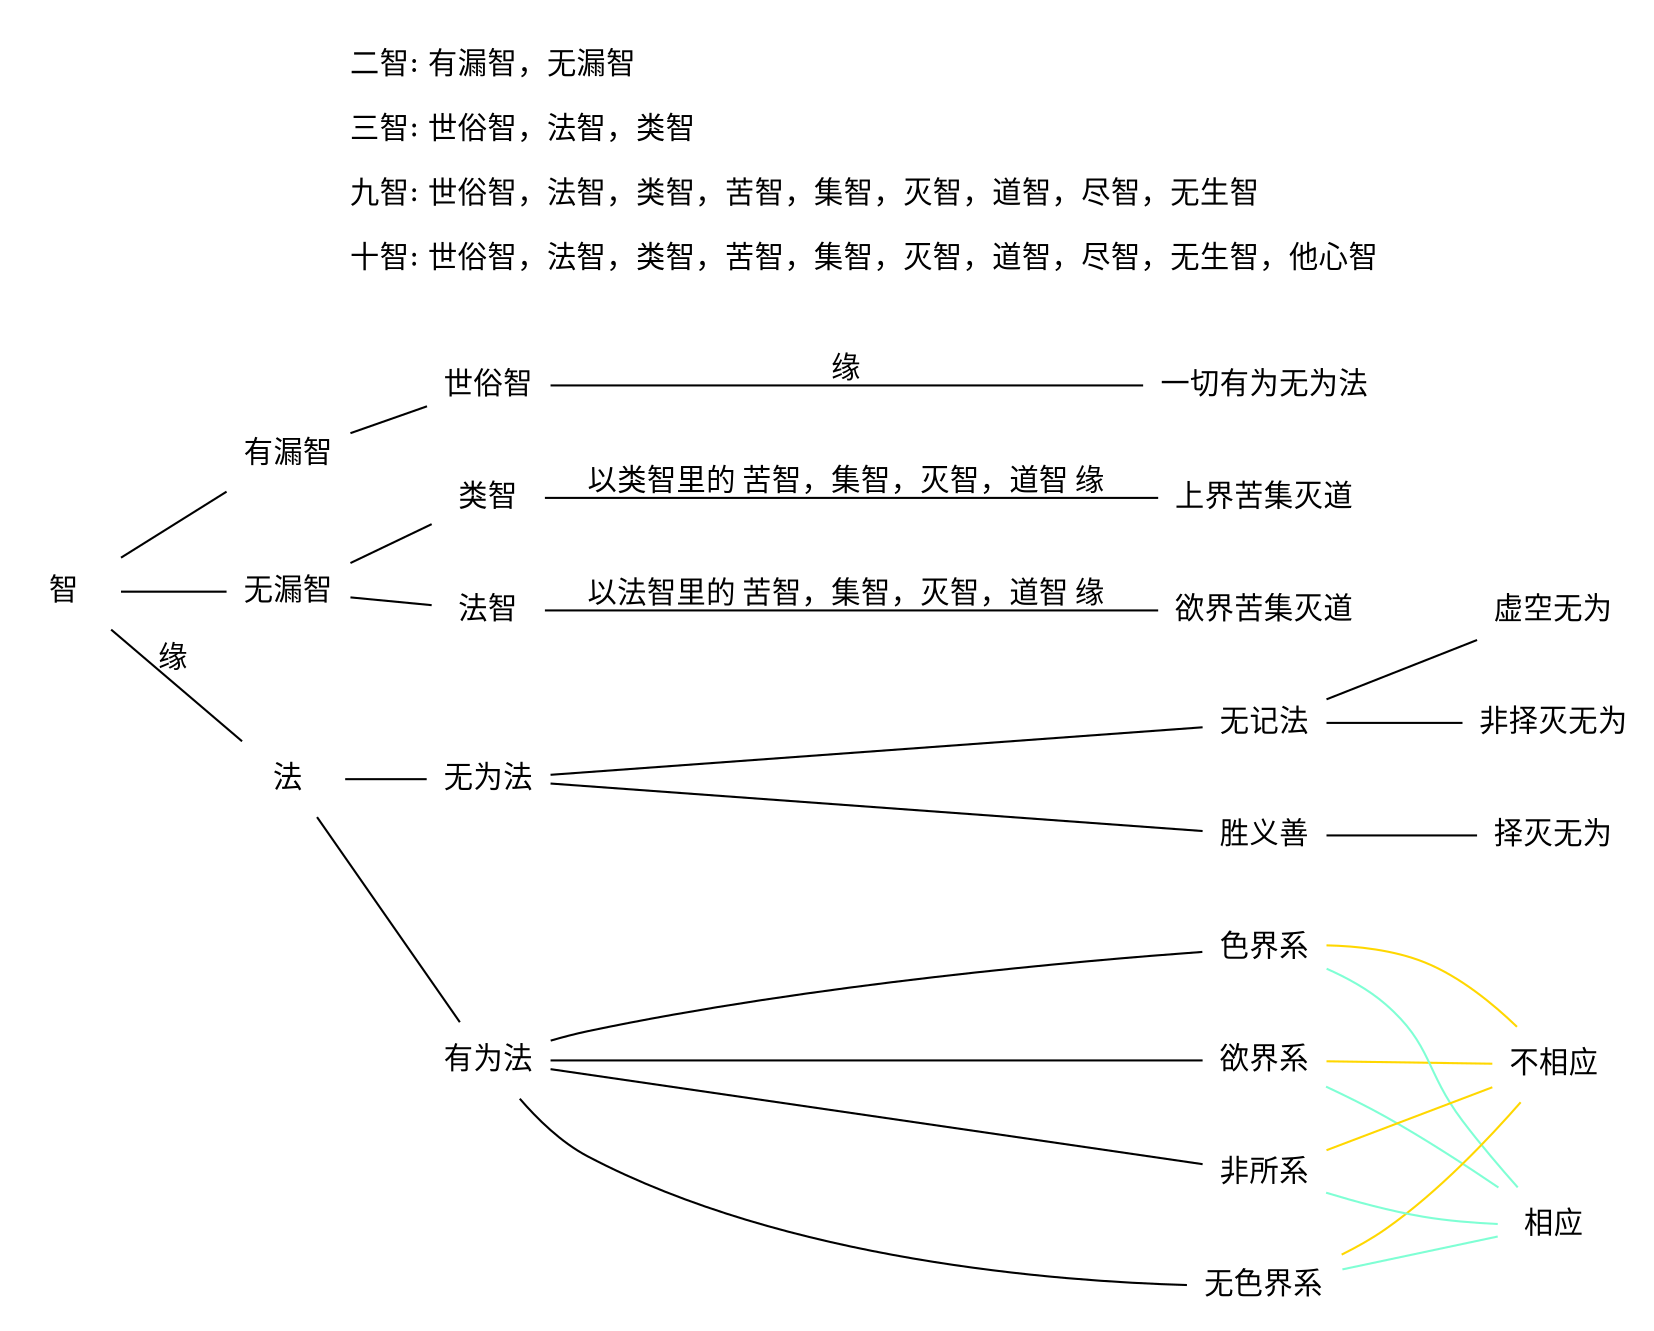 graph 智 {
    rankdir = LR
    splines=true
    node [shape = none]
    
    labelloc = t
    label = "
            二智: 有漏智，无漏智\l
            三智: 世俗智，法智，类智\l
            九智: 世俗智，法智，类智，苦智，集智，灭智，道智，尽智，无生智\l
            十智: 世俗智，法智，类智，苦智，集智，灭智，道智，尽智，无生智，他心智\l
            "

    智 -- {有漏智,无漏智}

    有漏智 -- 世俗智 
    世俗智 -- 一切有为无为法 [label=缘]
    无漏智 -- {法智,类智} 

    法智 -- 欲界苦集灭道 [label="以法智里的 苦智，集智，灭智，道智 缘"] 
    类智 -- 上界苦集灭道 [label="以类智里的 苦智，集智，灭智，道智 缘"]

    智 -- 法 [label=缘]

    法 -- {有为法,无为法} 
    有为法 -- {欲界系,色界系,无色界系,非所系}
    {欲界系,色界系,无色界系,非所系} -- 相应 [ color=aquamarine]
    {欲界系,色界系,无色界系,非所系} -- 不相应 [color=gold]

    无为法 -- {胜义善,无记法}
    胜义善 -- 择灭无为
    无记法 -- {虚空无为,非择灭无为}
}